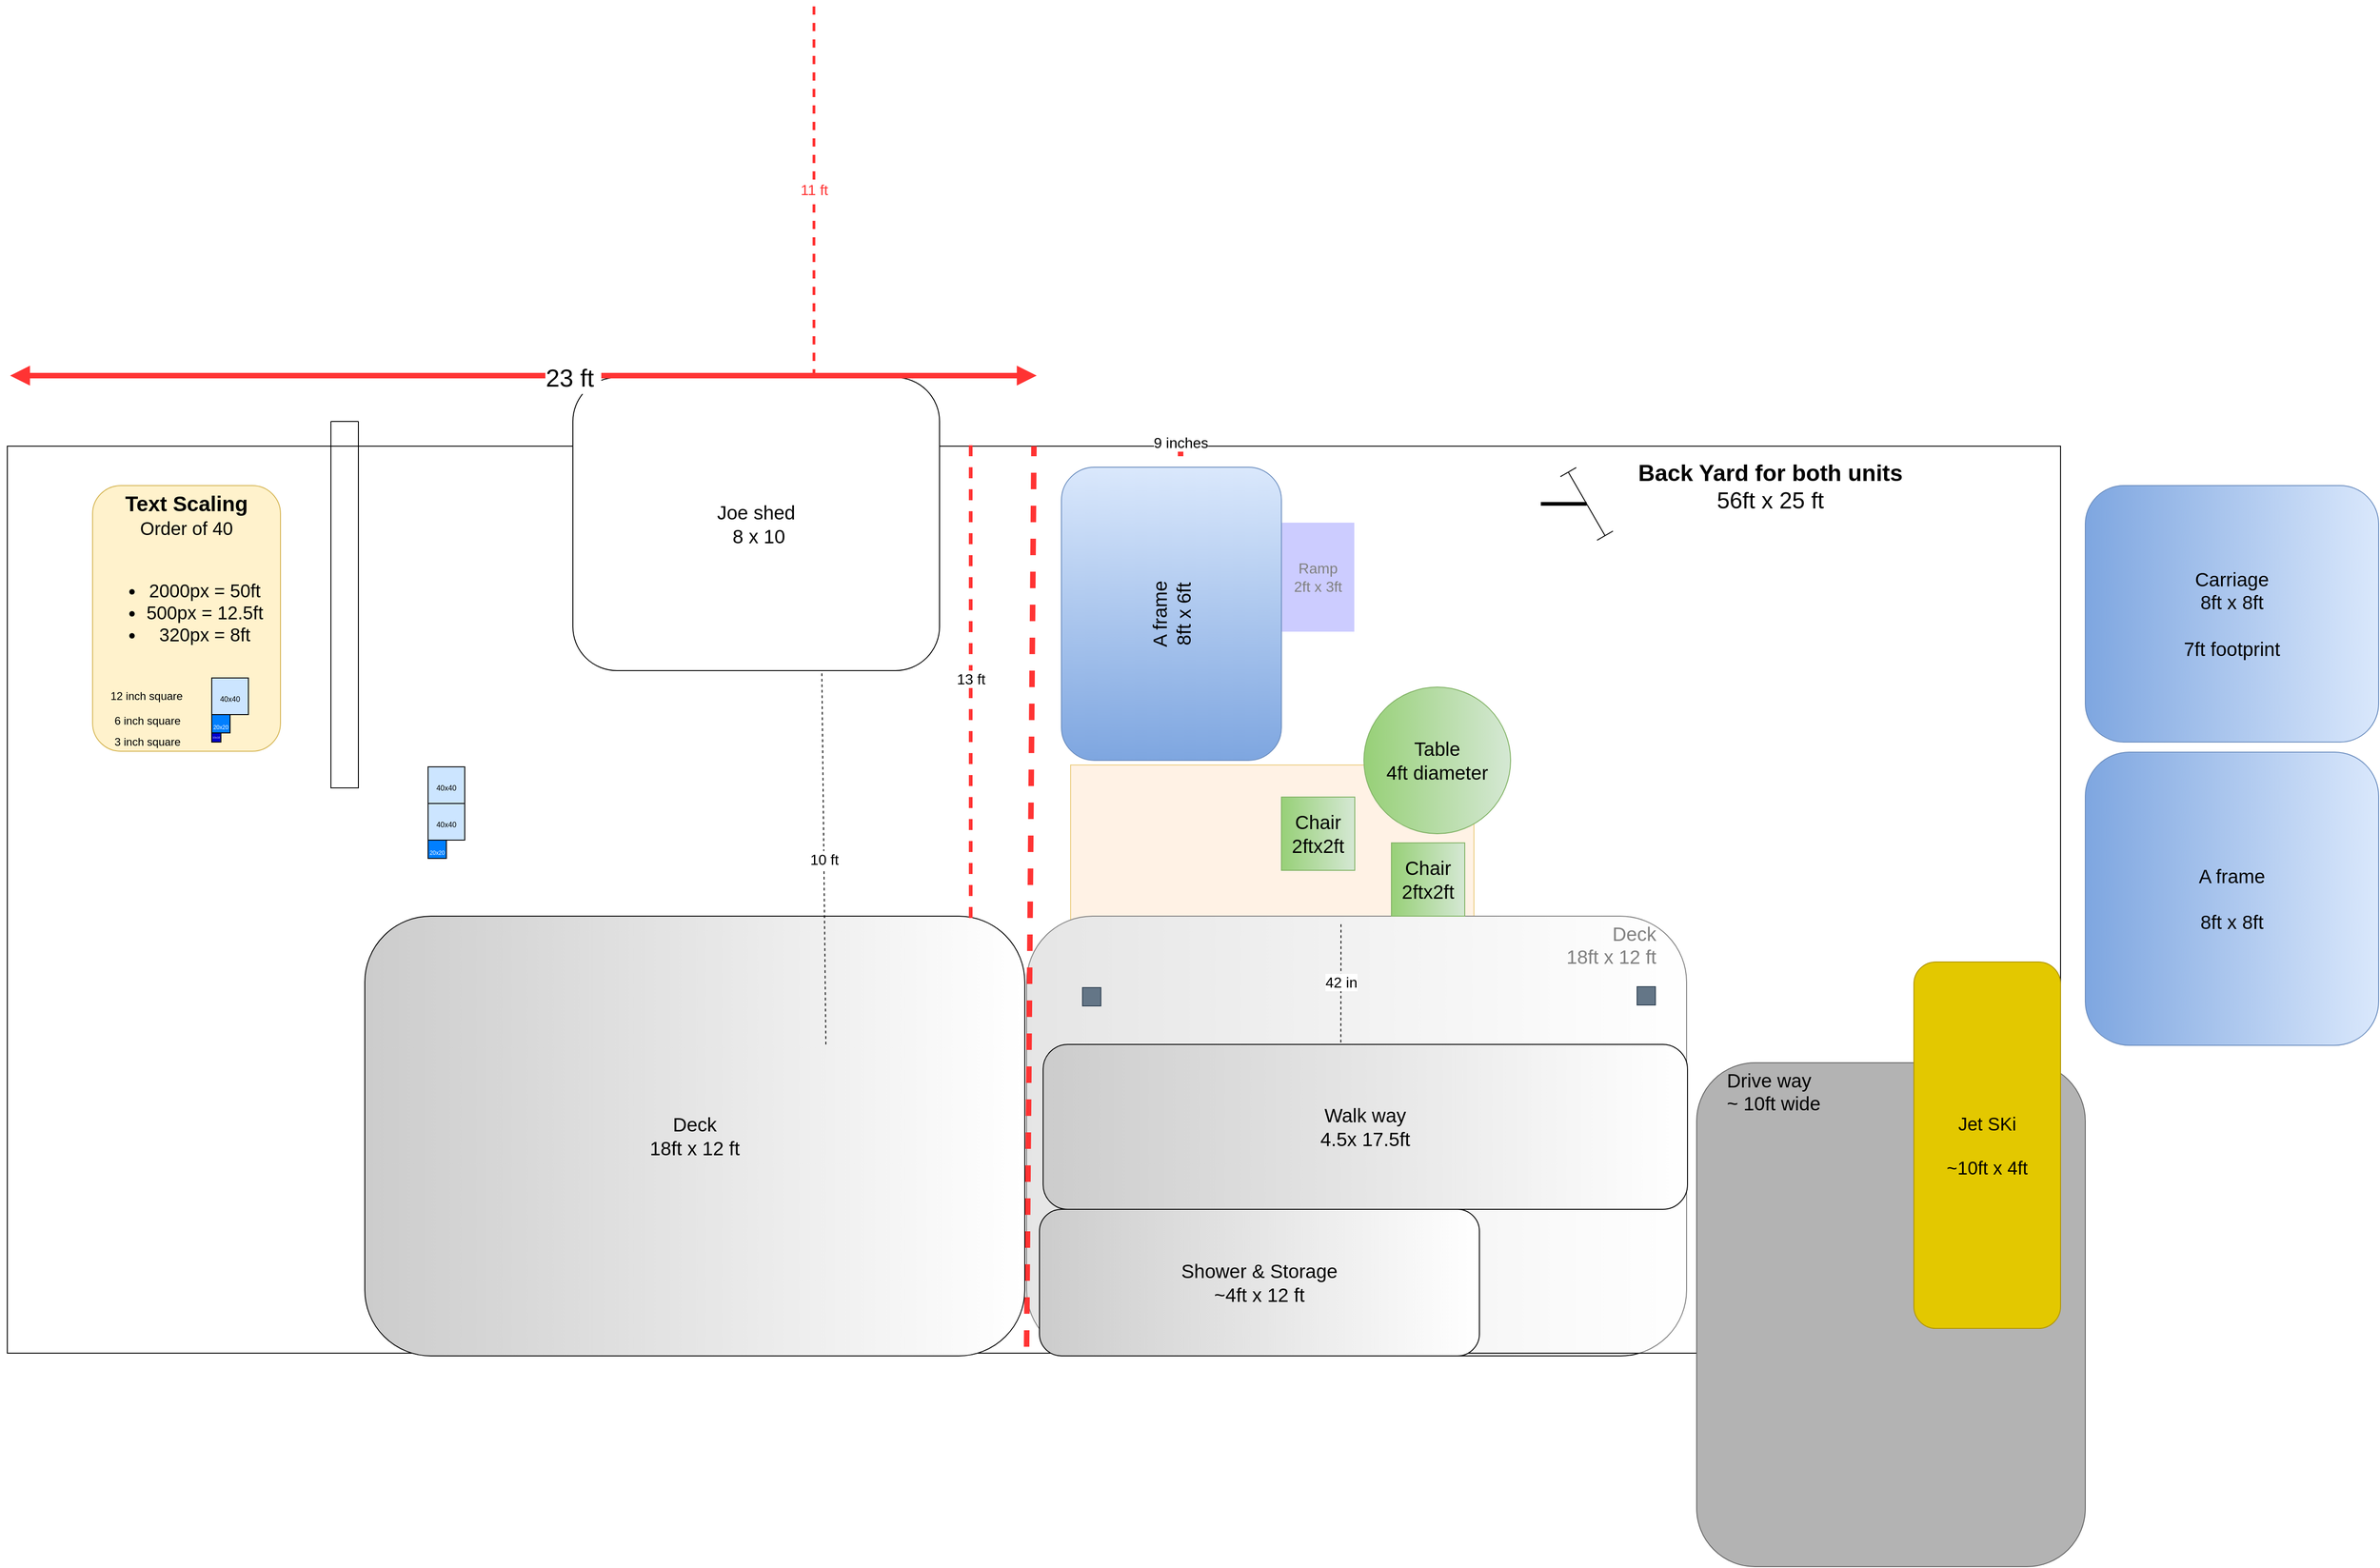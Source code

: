 <mxfile version="16.4.5" type="github" pages="2">
  <diagram name="YardView" id="38b20595-45e3-9b7f-d5ca-b57f44c5b66d">
    <mxGraphModel dx="3106" dy="1311" grid="1" gridSize="10" guides="1" tooltips="1" connect="1" arrows="1" fold="1" page="1" pageScale="1" pageWidth="1100" pageHeight="850" background="none" math="0" shadow="0">
      <root>
        <mxCell id="0" />
        <object label="Hardscape" id="Kb_KIcMxS6iBpeMSpJnd-8">
          <mxCell parent="0" />
        </object>
        <mxCell id="Kb_KIcMxS6iBpeMSpJnd-9" value="Pavers&lt;br&gt;11 x 6 ft" style="rounded=0;whiteSpace=wrap;html=1;fontSize=21;fillColor=#ffe6cc;gradientDirection=west;verticalAlign=bottom;strokeColor=#d79b00;" parent="Kb_KIcMxS6iBpeMSpJnd-8" vertex="1">
          <mxGeometry x="1077" y="1375" width="440" height="240" as="geometry" />
        </mxCell>
        <mxCell id="47l2vDxDsdCU6jmRX7GS-32" value="&lt;font color=&quot;#000000&quot;&gt;Ramp&lt;br&gt;2ft x 3ft&lt;/font&gt;" style="rounded=0;whiteSpace=wrap;html=1;fontSize=16;fontColor=#FF3333;fillColor=#9999FF;gradientColor=none;gradientDirection=west;strokeColor=#FFFFFF;" parent="Kb_KIcMxS6iBpeMSpJnd-8" vertex="1">
          <mxGeometry x="1307" y="1110" width="80" height="120" as="geometry" />
        </mxCell>
        <mxCell id="1" parent="0" />
        <mxCell id="47l2vDxDsdCU6jmRX7GS-13" value="Deck&lt;br&gt;18ft x 12 ft" style="rounded=1;whiteSpace=wrap;html=1;fontSize=21;gradientColor=#CCCCCC;gradientDirection=west;verticalAlign=top;align=right;spacingRight=31;" parent="1" vertex="1">
          <mxGeometry x="1029" y="1540" width="720" height="480" as="geometry" />
        </mxCell>
        <mxCell id="47l2vDxDsdCU6jmRX7GS-3" value="" style="rounded=0;whiteSpace=wrap;html=1;imageAspect=0;imageWidth=40;imageHeight=25;absoluteArcSize=0;resizable=1;resizeWidth=1;resizeHeight=1;fontSize=18;fillOpacity=50;" parent="1" vertex="1">
          <mxGeometry x="-83" y="1027" width="2240" height="990" as="geometry" />
        </mxCell>
        <mxCell id="47l2vDxDsdCU6jmRX7GS-4" value="&lt;b style=&quot;font-size: 23px&quot;&gt;Text Scaling&lt;br&gt;&lt;/b&gt;Order of 40&lt;br&gt;&lt;div&gt;&lt;span&gt;&lt;/span&gt;&lt;span&gt;&lt;br&gt;&lt;/span&gt;&lt;/div&gt;&lt;div&gt;&lt;ul&gt;&lt;li&gt;&lt;span&gt;2000px = 50ft&lt;/span&gt;&lt;/li&gt;&lt;li&gt;500px = 12.5ft&lt;/li&gt;&lt;li&gt;320px = 8ft&lt;/li&gt;&lt;/ul&gt;&lt;/div&gt;" style="rounded=1;whiteSpace=wrap;html=1;fontSize=20;labelPosition=center;verticalLabelPosition=middle;align=center;verticalAlign=top;fillColor=#fff2cc;strokeColor=#d6b656;" parent="1" vertex="1">
          <mxGeometry x="10" y="1070" width="205" height="290" as="geometry" />
        </mxCell>
        <mxCell id="47l2vDxDsdCU6jmRX7GS-5" value="&lt;b style=&quot;font-size: 25px;&quot;&gt;Back Yard for both units&lt;/b&gt;&lt;br style=&quot;font-size: 25px;&quot;&gt;56ft x 25 ft" style="text;html=1;resizable=0;autosize=1;align=center;verticalAlign=middle;points=[];fillColor=none;strokeColor=none;rounded=0;fontSize=25;" parent="1" vertex="1">
          <mxGeometry x="1690" y="1035" width="300" height="70" as="geometry" />
        </mxCell>
        <mxCell id="47l2vDxDsdCU6jmRX7GS-7" value="Joe shed&lt;br&gt;&amp;nbsp;8 x 10" style="rounded=1;whiteSpace=wrap;html=1;fontSize=21;rotation=0;" parent="1" vertex="1">
          <mxGeometry x="534" y="952" width="400" height="320" as="geometry" />
        </mxCell>
        <mxCell id="47l2vDxDsdCU6jmRX7GS-10" value="" style="endArrow=none;dashed=1;html=1;rounded=0;fontSize=21;entryX=0.5;entryY=0;entryDx=0;entryDy=0;strokeWidth=6;strokeColor=#FF3333;" parent="1" target="47l2vDxDsdCU6jmRX7GS-3" edge="1">
          <mxGeometry width="50" height="50" relative="1" as="geometry">
            <mxPoint x="1029" y="2010" as="sourcePoint" />
            <mxPoint x="1094" y="1750" as="targetPoint" />
          </mxGeometry>
        </mxCell>
        <mxCell id="47l2vDxDsdCU6jmRX7GS-12" value="Drive way&lt;br&gt;~ 10ft wide" style="rounded=1;whiteSpace=wrap;html=1;fontSize=21;fillColor=#B3B3B3;gradientColor=none;strokeColor=#666666;verticalAlign=top;align=left;spacingLeft=31;" parent="1" vertex="1">
          <mxGeometry x="1760" y="1700" width="424" height="550" as="geometry" />
        </mxCell>
        <mxCell id="47l2vDxDsdCU6jmRX7GS-14" value="Deck&lt;br&gt;18ft x 12 ft" style="rounded=1;whiteSpace=wrap;html=1;fontSize=21;gradientColor=#CCCCCC;gradientDirection=west;" parent="1" vertex="1">
          <mxGeometry x="307" y="1540" width="720" height="480" as="geometry" />
        </mxCell>
        <mxCell id="47l2vDxDsdCU6jmRX7GS-15" value="Shower &amp;amp; Storage&lt;br&gt;~4ft x 12 ft" style="rounded=1;whiteSpace=wrap;html=1;fontSize=21;gradientColor=#CCCCCC;gradientDirection=west;" parent="1" vertex="1">
          <mxGeometry x="1043" y="1860" width="480" height="160" as="geometry" />
        </mxCell>
        <mxCell id="47l2vDxDsdCU6jmRX7GS-16" value="Walk way&lt;br&gt;4.5x 17.5ft" style="rounded=1;whiteSpace=wrap;html=1;fontSize=21;gradientColor=#CCCCCC;gradientDirection=west;" parent="1" vertex="1">
          <mxGeometry x="1047" y="1680" width="703" height="180" as="geometry" />
        </mxCell>
        <mxCell id="47l2vDxDsdCU6jmRX7GS-22" value="13 ft" style="endArrow=none;dashed=1;html=1;rounded=0;fontSize=16;strokeWidth=4;strokeColor=#FF3333;fontColor=#000000;" parent="1" edge="1">
          <mxGeometry width="50" height="50" relative="1" as="geometry">
            <mxPoint x="968" y="1542" as="sourcePoint" />
            <mxPoint x="968" y="1020" as="targetPoint" />
          </mxGeometry>
        </mxCell>
        <mxCell id="47l2vDxDsdCU6jmRX7GS-25" value="11 ft" style="endArrow=none;dashed=1;html=1;rounded=0;fontSize=16;strokeWidth=3;strokeColor=#FF3333;fontColor=#FF3333;" parent="1" edge="1">
          <mxGeometry width="50" height="50" relative="1" as="geometry">
            <mxPoint x="797" y="952" as="sourcePoint" />
            <mxPoint x="797" y="542" as="targetPoint" />
          </mxGeometry>
        </mxCell>
        <mxCell id="47l2vDxDsdCU6jmRX7GS-35" value="" style="endArrow=block;html=1;rounded=0;fontSize=20;fontColor=#000000;strokeColor=#FF3333;strokeWidth=6;startArrow=block;startFill=1;endFill=1;" parent="1" edge="1">
          <mxGeometry width="50" height="50" relative="1" as="geometry">
            <mxPoint x="-80" y="950" as="sourcePoint" />
            <mxPoint x="1040" y="950" as="targetPoint" />
          </mxGeometry>
        </mxCell>
        <mxCell id="47l2vDxDsdCU6jmRX7GS-37" value="23 ft&amp;nbsp;" style="edgeLabel;html=1;align=center;verticalAlign=middle;resizable=0;points=[];fontSize=27;fontColor=#000000;" parent="47l2vDxDsdCU6jmRX7GS-35" vertex="1" connectable="0">
          <mxGeometry x="0.096" y="-3" relative="1" as="geometry">
            <mxPoint as="offset" />
          </mxGeometry>
        </mxCell>
        <mxCell id="Kb_KIcMxS6iBpeMSpJnd-3" value="" style="shape=crossbar;whiteSpace=wrap;html=1;rounded=1;direction=south;rotation=-30;" parent="1" vertex="1">
          <mxGeometry x="1630" y="1050" width="20" height="80" as="geometry" />
        </mxCell>
        <mxCell id="Kb_KIcMxS6iBpeMSpJnd-4" value="" style="line;strokeWidth=4;html=1;perimeter=backbonePerimeter;points=[];outlineConnect=0;" parent="1" vertex="1">
          <mxGeometry x="1590" y="1085" width="50" height="10" as="geometry" />
        </mxCell>
        <mxCell id="y1CJ5gdZyspSBFKl1w2t-1" value="42 in" style="endArrow=none;dashed=1;html=1;rounded=0;exitX=0.462;exitY=-0.012;exitDx=0;exitDy=0;exitPerimeter=0;fontSize=16;" edge="1" parent="1" source="47l2vDxDsdCU6jmRX7GS-16">
          <mxGeometry width="50" height="50" relative="1" as="geometry">
            <mxPoint x="1322" y="1596" as="sourcePoint" />
            <mxPoint x="1372" y="1546" as="targetPoint" />
          </mxGeometry>
        </mxCell>
        <mxCell id="y1CJ5gdZyspSBFKl1w2t-2" value="" style="whiteSpace=wrap;html=1;aspect=fixed;fontSize=16;fillColor=#647687;fontColor=#ffffff;strokeColor=#314354;" vertex="1" parent="1">
          <mxGeometry x="1090" y="1618" width="20" height="20" as="geometry" />
        </mxCell>
        <mxCell id="y1CJ5gdZyspSBFKl1w2t-3" value="&lt;font style=&quot;font-size: 8px&quot;&gt;40x40&lt;/font&gt;" style="whiteSpace=wrap;html=1;aspect=fixed;fontSize=16;fillColor=#CCE5FF;" vertex="1" parent="1">
          <mxGeometry x="140" y="1280" width="40" height="40" as="geometry" />
        </mxCell>
        <mxCell id="y1CJ5gdZyspSBFKl1w2t-4" value="&lt;font style=&quot;font-size: 6px&quot;&gt;20x20&lt;/font&gt;" style="whiteSpace=wrap;html=1;aspect=fixed;fontSize=16;fillColor=#007FFF;fontColor=#FFFFFF;" vertex="1" parent="1">
          <mxGeometry x="140" y="1320" width="20" height="20" as="geometry" />
        </mxCell>
        <mxCell id="y1CJ5gdZyspSBFKl1w2t-5" value="&lt;div style=&quot;font-size: 3px&quot; align=&quot;justify&quot;&gt;&lt;font style=&quot;font-size: 3px&quot;&gt;10x10&lt;/font&gt;&lt;/div&gt;" style="whiteSpace=wrap;html=1;aspect=fixed;fontSize=16;verticalAlign=bottom;fillColor=#0000CC;fontColor=#FFFFFF;" vertex="1" parent="1">
          <mxGeometry x="140" y="1340" width="10" height="10" as="geometry" />
        </mxCell>
        <UserObject label="12 inch square" placeholders="1" name="Variable" id="y1CJ5gdZyspSBFKl1w2t-6">
          <mxCell style="text;html=1;strokeColor=none;fillColor=none;align=center;verticalAlign=middle;whiteSpace=wrap;overflow=hidden;fontSize=12;" vertex="1" parent="1">
            <mxGeometry x="24" y="1290" width="90" height="20" as="geometry" />
          </mxCell>
        </UserObject>
        <UserObject label="3 inch square" placeholders="1" name="Variable" id="y1CJ5gdZyspSBFKl1w2t-7">
          <mxCell style="text;html=1;strokeColor=none;fillColor=none;align=center;verticalAlign=middle;whiteSpace=wrap;overflow=hidden;fontSize=12;" vertex="1" parent="1">
            <mxGeometry x="30" y="1340" width="80" height="20" as="geometry" />
          </mxCell>
        </UserObject>
        <UserObject label="6 inch square" placeholders="1" name="Variable" id="y1CJ5gdZyspSBFKl1w2t-8">
          <mxCell style="text;html=1;strokeColor=none;fillColor=none;align=center;verticalAlign=middle;whiteSpace=wrap;overflow=hidden;fontSize=12;" vertex="1" parent="1">
            <mxGeometry x="30" y="1317" width="80" height="20" as="geometry" />
          </mxCell>
        </UserObject>
        <mxCell id="y1CJ5gdZyspSBFKl1w2t-10" value="&lt;font style=&quot;font-size: 8px&quot;&gt;40x40&lt;/font&gt;" style="whiteSpace=wrap;html=1;aspect=fixed;fontSize=16;fillColor=#CCE5FF;" vertex="1" parent="1">
          <mxGeometry x="376" y="1417" width="40" height="40" as="geometry" />
        </mxCell>
        <mxCell id="y1CJ5gdZyspSBFKl1w2t-11" value="&lt;font style=&quot;font-size: 6px&quot;&gt;20x20&lt;/font&gt;" style="whiteSpace=wrap;html=1;aspect=fixed;fontSize=16;fillColor=#007FFF;fontColor=#FFFFFF;" vertex="1" parent="1">
          <mxGeometry x="376" y="1457" width="20" height="20" as="geometry" />
        </mxCell>
        <mxCell id="y1CJ5gdZyspSBFKl1w2t-15" value="" style="whiteSpace=wrap;html=1;aspect=fixed;fontSize=16;fillColor=#647687;fontColor=#ffffff;strokeColor=#314354;" vertex="1" parent="1">
          <mxGeometry x="1695" y="1617" width="20" height="20" as="geometry" />
        </mxCell>
        <mxCell id="y1CJ5gdZyspSBFKl1w2t-18" value="&lt;font style=&quot;font-size: 8px&quot;&gt;40x40&lt;/font&gt;" style="whiteSpace=wrap;html=1;aspect=fixed;fontSize=16;fillColor=#CCE5FF;" vertex="1" parent="1">
          <mxGeometry x="376" y="1377" width="40" height="40" as="geometry" />
        </mxCell>
        <mxCell id="y1CJ5gdZyspSBFKl1w2t-20" value="10 ft" style="endArrow=none;dashed=1;html=1;rounded=0;fontSize=16;fontColor=#000000;entryX=0.679;entryY=1.008;entryDx=0;entryDy=0;entryPerimeter=0;" edge="1" parent="1" target="47l2vDxDsdCU6jmRX7GS-7">
          <mxGeometry width="50" height="50" relative="1" as="geometry">
            <mxPoint x="810" y="1680" as="sourcePoint" />
            <mxPoint x="810" y="1390" as="targetPoint" />
          </mxGeometry>
        </mxCell>
        <mxCell id="y1CJ5gdZyspSBFKl1w2t-22" value="" style="swimlane;startSize=0;fontSize=16;fontColor=#000000;fillColor=#CCE5FF;" vertex="1" parent="1">
          <mxGeometry x="270" y="1000" width="30" height="400" as="geometry" />
        </mxCell>
        <object label="Gear to Store" id="Kb_KIcMxS6iBpeMSpJnd-6">
          <mxCell parent="0" />
        </object>
        <mxCell id="47l2vDxDsdCU6jmRX7GS-38" value="Jet SKi&lt;br&gt;&lt;br&gt;~10ft x 4ft" style="rounded=1;whiteSpace=wrap;html=1;fontSize=20;fontColor=#000000;strokeColor=#B09500;fillColor=#e3c800;gradientDirection=west;rotation=0;" parent="Kb_KIcMxS6iBpeMSpJnd-6" vertex="1">
          <mxGeometry x="1997" y="1590" width="160" height="400" as="geometry" />
        </mxCell>
        <object label="Furniture " id="Kb_KIcMxS6iBpeMSpJnd-5">
          <mxCell parent="0" />
        </object>
        <mxCell id="47l2vDxDsdCU6jmRX7GS-28" value="Chair&lt;br&gt;2ftx2ft" style="whiteSpace=wrap;html=1;aspect=fixed;fontSize=21;fillColor=#d5e8d4;gradientColor=#97d077;gradientDirection=west;strokeColor=#82b366;" parent="Kb_KIcMxS6iBpeMSpJnd-5" vertex="1">
          <mxGeometry x="1307" y="1410" width="80" height="80" as="geometry" />
        </mxCell>
        <mxCell id="47l2vDxDsdCU6jmRX7GS-27" value="&lt;span&gt;Chair&lt;/span&gt;&lt;br&gt;&lt;span&gt;2ftx2ft&lt;/span&gt;" style="whiteSpace=wrap;html=1;aspect=fixed;fontSize=21;fillColor=#d5e8d4;gradientColor=#97d077;gradientDirection=west;strokeColor=#82b366;" parent="Kb_KIcMxS6iBpeMSpJnd-5" vertex="1">
          <mxGeometry x="1427" y="1460" width="80" height="80" as="geometry" />
        </mxCell>
        <mxCell id="47l2vDxDsdCU6jmRX7GS-26" value="Table&lt;br&gt;4ft diameter" style="ellipse;whiteSpace=wrap;html=1;aspect=fixed;fontSize=21;fillColor=#d5e8d4;gradientColor=#97d077;gradientDirection=west;strokeColor=#82b366;" parent="Kb_KIcMxS6iBpeMSpJnd-5" vertex="1">
          <mxGeometry x="1397" y="1290" width="160" height="160" as="geometry" />
        </mxCell>
        <object label="Shed" id="Kb_KIcMxS6iBpeMSpJnd-7">
          <mxCell parent="0" />
        </object>
        <mxCell id="47l2vDxDsdCU6jmRX7GS-17" value="A frame&lt;br&gt;&amp;nbsp;&lt;br&gt;8ft x 8ft" style="rounded=1;whiteSpace=wrap;html=1;fontSize=21;gradientColor=#7ea6e0;gradientDirection=west;fillColor=#dae8fc;strokeColor=#6c8ebf;" parent="Kb_KIcMxS6iBpeMSpJnd-7" vertex="1">
          <mxGeometry x="2184" y="1361" width="320" height="320" as="geometry" />
        </mxCell>
        <mxCell id="47l2vDxDsdCU6jmRX7GS-18" value="Carriage&lt;br&gt;8ft x 8ft&lt;br&gt;&lt;br&gt;7ft footprint" style="rounded=1;whiteSpace=wrap;html=1;fontSize=21;gradientColor=#7ea6e0;gradientDirection=west;rotation=0;textDirection=ltr;fillColor=#dae8fc;strokeColor=#6c8ebf;" parent="Kb_KIcMxS6iBpeMSpJnd-7" vertex="1">
          <mxGeometry x="2184" y="1070" width="320" height="280" as="geometry" />
        </mxCell>
        <mxCell id="47l2vDxDsdCU6jmRX7GS-19" value="A frame&lt;br&gt;8ft x 6ft&lt;br&gt;" style="rounded=1;whiteSpace=wrap;html=1;fontSize=21;gradientColor=#7ea6e0;gradientDirection=west;rotation=-90;textDirection=ltr;fillColor=#dae8fc;strokeColor=#6c8ebf;" parent="Kb_KIcMxS6iBpeMSpJnd-7" vertex="1">
          <mxGeometry x="1027" y="1090" width="320" height="240" as="geometry" />
        </mxCell>
        <mxCell id="47l2vDxDsdCU6jmRX7GS-31" value="9 inches" style="endArrow=none;dashed=1;html=1;rounded=0;fontSize=16;strokeWidth=6;strokeColor=#FF3333;fontColor=#000000;" parent="Kb_KIcMxS6iBpeMSpJnd-7" edge="1">
          <mxGeometry width="50" height="50" relative="1" as="geometry">
            <mxPoint x="1197" y="1038" as="sourcePoint" />
            <mxPoint x="1197" y="1008.0" as="targetPoint" />
          </mxGeometry>
        </mxCell>
        <object label="Expansion area" id="Kb_KIcMxS6iBpeMSpJnd-12">
          <mxCell parent="0" visible="0" />
        </object>
        <mxCell id="Kb_KIcMxS6iBpeMSpJnd-11" value="" style="rounded=1;whiteSpace=wrap;html=1;fontColor=#000000;fontSize=21;labelPosition=right;verticalLabelPosition=top;align=left;verticalAlign=bottom;spacingRight=15;" parent="Kb_KIcMxS6iBpeMSpJnd-12" vertex="1">
          <mxGeometry x="1430" y="1050" width="670" height="470" as="geometry" />
        </mxCell>
        <mxCell id="Kb_KIcMxS6iBpeMSpJnd-13" value="&lt;div&gt;Hot Tub&lt;/div&gt;&lt;div&gt;large 7+ people&lt;/div&gt;&lt;div&gt;7 x 8 ft&lt;br&gt;&lt;/div&gt;" style="rounded=1;whiteSpace=wrap;html=1;fontSize=21;fontColor=#000000;" parent="Kb_KIcMxS6iBpeMSpJnd-12" vertex="1">
          <mxGeometry x="1540" y="1220" width="320" height="280" as="geometry" />
        </mxCell>
        <mxCell id="Kb_KIcMxS6iBpeMSpJnd-15" value="&lt;div&gt;Open&amp;nbsp; Space&lt;/div&gt;&lt;div&gt;16 x 11 ft&lt;br&gt;&lt;/div&gt;" style="text;html=1;strokeColor=none;fillColor=none;align=center;verticalAlign=middle;whiteSpace=wrap;rounded=0;fontSize=21;fontColor=#000000;" parent="Kb_KIcMxS6iBpeMSpJnd-12" vertex="1">
          <mxGeometry x="1910" y="1100" width="110" height="60" as="geometry" />
        </mxCell>
      </root>
    </mxGraphModel>
  </diagram>
  <diagram id="k0sqb4WRPH1-ZAm63MsO" name="ShedExterior">
    <mxGraphModel dx="1170" dy="765" grid="1" gridSize="10" guides="1" tooltips="1" connect="1" arrows="1" fold="1" page="1" pageScale="1" pageWidth="850" pageHeight="1100" math="0" shadow="0">
      <root>
        <mxCell id="Ht648lXnjJ2hXoJVCMQE-0" />
        <mxCell id="Ht648lXnjJ2hXoJVCMQE-1" parent="Ht648lXnjJ2hXoJVCMQE-0" />
        <mxCell id="Ht648lXnjJ2hXoJVCMQE-6" value="" style="rounded=0;whiteSpace=wrap;html=1;" parent="Ht648lXnjJ2hXoJVCMQE-1" vertex="1">
          <mxGeometry x="80" y="280" width="640" height="500" as="geometry" />
        </mxCell>
        <UserObject label="&lt;div&gt;Scale1 box = 6 in&lt;/div&gt;" placeholders="1" name="Variable" id="Ht648lXnjJ2hXoJVCMQE-7">
          <mxCell style="text;html=1;strokeColor=none;fillColor=none;align=center;verticalAlign=middle;whiteSpace=wrap;overflow=hidden;" parent="Ht648lXnjJ2hXoJVCMQE-1" vertex="1">
            <mxGeometry x="40" y="200" width="120" height="30" as="geometry" />
          </mxCell>
        </UserObject>
        <UserObject label="8ft wide (16 box)" placeholders="1" name="Variable" id="Ht648lXnjJ2hXoJVCMQE-8">
          <mxCell style="text;html=1;strokeColor=none;fillColor=none;align=center;verticalAlign=middle;whiteSpace=wrap;overflow=hidden;" parent="Ht648lXnjJ2hXoJVCMQE-1" vertex="1">
            <mxGeometry x="80" y="280" width="120" height="30" as="geometry" />
          </mxCell>
        </UserObject>
        <UserObject label="&lt;div&gt;6&#39; 4.5&quot;t tall (~12.5box)&lt;/div&gt;" placeholders="1" name="Variable" id="Ht648lXnjJ2hXoJVCMQE-9">
          <mxCell style="text;html=1;strokeColor=none;fillColor=none;align=center;verticalAlign=middle;whiteSpace=wrap;overflow=hidden;rotation=-90;" parent="Ht648lXnjJ2hXoJVCMQE-1" vertex="1">
            <mxGeometry x="-10" y="480" width="220" height="30" as="geometry" />
          </mxCell>
        </UserObject>
        <mxCell id="a3_ouO76meYeR0MZdHvV-16" value="0.5" style="endArrow=none;html=1;rounded=0;strokeColor=#999999;fontColor=#4D4D4D;" parent="Ht648lXnjJ2hXoJVCMQE-1" edge="1">
          <mxGeometry width="50" height="50" relative="1" as="geometry">
            <mxPoint x="80" y="260" as="sourcePoint" />
            <mxPoint x="120" y="260" as="targetPoint" />
          </mxGeometry>
        </mxCell>
        <mxCell id="a3_ouO76meYeR0MZdHvV-18" value="1.0" style="endArrow=none;html=1;rounded=0;strokeColor=#999999;fontColor=#4D4D4D;" parent="Ht648lXnjJ2hXoJVCMQE-1" edge="1">
          <mxGeometry width="50" height="50" relative="1" as="geometry">
            <mxPoint x="121" y="260" as="sourcePoint" />
            <mxPoint x="161" y="260" as="targetPoint" />
          </mxGeometry>
        </mxCell>
        <mxCell id="a3_ouO76meYeR0MZdHvV-19" value="1.5" style="endArrow=none;html=1;rounded=0;strokeColor=#999999;fontColor=#4D4D4D;" parent="Ht648lXnjJ2hXoJVCMQE-1" edge="1">
          <mxGeometry width="50" height="50" relative="1" as="geometry">
            <mxPoint x="160" y="260" as="sourcePoint" />
            <mxPoint x="200" y="260" as="targetPoint" />
          </mxGeometry>
        </mxCell>
        <mxCell id="a3_ouO76meYeR0MZdHvV-20" value="2.0" style="endArrow=none;html=1;rounded=0;strokeColor=#999999;fontColor=#4D4D4D;" parent="Ht648lXnjJ2hXoJVCMQE-1" edge="1">
          <mxGeometry width="50" height="50" relative="1" as="geometry">
            <mxPoint x="201.0" y="260" as="sourcePoint" />
            <mxPoint x="241.0" y="260" as="targetPoint" />
          </mxGeometry>
        </mxCell>
        <mxCell id="a3_ouO76meYeR0MZdHvV-21" value="2.5" style="endArrow=none;html=1;rounded=0;strokeColor=#999999;fontColor=#4D4D4D;" parent="Ht648lXnjJ2hXoJVCMQE-1" edge="1">
          <mxGeometry width="50" height="50" relative="1" as="geometry">
            <mxPoint x="241" y="260" as="sourcePoint" />
            <mxPoint x="281" y="260" as="targetPoint" />
          </mxGeometry>
        </mxCell>
        <mxCell id="a3_ouO76meYeR0MZdHvV-22" value="3.0" style="endArrow=none;html=1;rounded=0;strokeColor=#999999;fontColor=#4D4D4D;" parent="Ht648lXnjJ2hXoJVCMQE-1" edge="1">
          <mxGeometry width="50" height="50" relative="1" as="geometry">
            <mxPoint x="282.0" y="260" as="sourcePoint" />
            <mxPoint x="322.0" y="260" as="targetPoint" />
          </mxGeometry>
        </mxCell>
        <mxCell id="a3_ouO76meYeR0MZdHvV-23" value="3.5" style="endArrow=none;html=1;rounded=0;strokeColor=#999999;fontColor=#4D4D4D;" parent="Ht648lXnjJ2hXoJVCMQE-1" edge="1">
          <mxGeometry width="50" height="50" relative="1" as="geometry">
            <mxPoint x="321" y="260" as="sourcePoint" />
            <mxPoint x="361" y="260" as="targetPoint" />
          </mxGeometry>
        </mxCell>
        <mxCell id="a3_ouO76meYeR0MZdHvV-24" value="4.0" style="endArrow=none;html=1;rounded=0;strokeColor=#999999;fontColor=#4D4D4D;" parent="Ht648lXnjJ2hXoJVCMQE-1" edge="1">
          <mxGeometry width="50" height="50" relative="1" as="geometry">
            <mxPoint x="362.0" y="260" as="sourcePoint" />
            <mxPoint x="402.0" y="260" as="targetPoint" />
          </mxGeometry>
        </mxCell>
        <mxCell id="a3_ouO76meYeR0MZdHvV-25" value="4.0" style="endArrow=none;html=1;rounded=0;strokeColor=#999999;fontColor=#4D4D4D;" parent="Ht648lXnjJ2hXoJVCMQE-1" edge="1">
          <mxGeometry width="50" height="50" relative="1" as="geometry">
            <mxPoint x="402" y="260" as="sourcePoint" />
            <mxPoint x="442" y="260" as="targetPoint" />
          </mxGeometry>
        </mxCell>
        <mxCell id="a3_ouO76meYeR0MZdHvV-26" value="3.5" style="endArrow=none;html=1;rounded=0;strokeColor=#999999;fontColor=#4D4D4D;" parent="Ht648lXnjJ2hXoJVCMQE-1" edge="1">
          <mxGeometry width="50" height="50" relative="1" as="geometry">
            <mxPoint x="443.0" y="260" as="sourcePoint" />
            <mxPoint x="483.0" y="260" as="targetPoint" />
          </mxGeometry>
        </mxCell>
        <mxCell id="a3_ouO76meYeR0MZdHvV-27" value="3.0" style="endArrow=none;html=1;rounded=0;strokeColor=#999999;fontColor=#4D4D4D;" parent="Ht648lXnjJ2hXoJVCMQE-1" edge="1">
          <mxGeometry width="50" height="50" relative="1" as="geometry">
            <mxPoint x="482" y="260" as="sourcePoint" />
            <mxPoint x="522" y="260" as="targetPoint" />
          </mxGeometry>
        </mxCell>
        <mxCell id="a3_ouO76meYeR0MZdHvV-28" value="2.5" style="endArrow=none;html=1;rounded=0;strokeColor=#999999;fontColor=#4D4D4D;" parent="Ht648lXnjJ2hXoJVCMQE-1" edge="1">
          <mxGeometry width="50" height="50" relative="1" as="geometry">
            <mxPoint x="523.0" y="260" as="sourcePoint" />
            <mxPoint x="563.0" y="260" as="targetPoint" />
          </mxGeometry>
        </mxCell>
        <mxCell id="a3_ouO76meYeR0MZdHvV-29" value="2.0" style="endArrow=none;html=1;rounded=0;strokeColor=#999999;fontColor=#4D4D4D;" parent="Ht648lXnjJ2hXoJVCMQE-1" edge="1">
          <mxGeometry width="50" height="50" relative="1" as="geometry">
            <mxPoint x="563.0" y="260" as="sourcePoint" />
            <mxPoint x="603.0" y="260" as="targetPoint" />
          </mxGeometry>
        </mxCell>
        <mxCell id="a3_ouO76meYeR0MZdHvV-30" value="1.5" style="endArrow=none;html=1;rounded=0;strokeColor=#999999;fontColor=#4D4D4D;" parent="Ht648lXnjJ2hXoJVCMQE-1" edge="1">
          <mxGeometry width="50" height="50" relative="1" as="geometry">
            <mxPoint x="604.0" y="260" as="sourcePoint" />
            <mxPoint x="644.0" y="260" as="targetPoint" />
          </mxGeometry>
        </mxCell>
        <mxCell id="a3_ouO76meYeR0MZdHvV-31" value="1.0" style="endArrow=none;html=1;rounded=0;strokeColor=#999999;fontColor=#4D4D4D;" parent="Ht648lXnjJ2hXoJVCMQE-1" edge="1">
          <mxGeometry width="50" height="50" relative="1" as="geometry">
            <mxPoint x="643.0" y="260" as="sourcePoint" />
            <mxPoint x="683.0" y="260" as="targetPoint" />
          </mxGeometry>
        </mxCell>
        <mxCell id="a3_ouO76meYeR0MZdHvV-32" value="0.5" style="endArrow=none;html=1;rounded=0;strokeColor=#999999;fontColor=#4D4D4D;" parent="Ht648lXnjJ2hXoJVCMQE-1" edge="1">
          <mxGeometry width="50" height="50" relative="1" as="geometry">
            <mxPoint x="684.0" y="260" as="sourcePoint" />
            <mxPoint x="724.0" y="260" as="targetPoint" />
          </mxGeometry>
        </mxCell>
        <mxCell id="a3_ouO76meYeR0MZdHvV-50" value="0.5" style="endArrow=none;html=1;rounded=0;fontColor=#4D4D4D;strokeColor=#999999;" parent="Ht648lXnjJ2hXoJVCMQE-1" edge="1">
          <mxGeometry width="50" height="50" relative="1" as="geometry">
            <mxPoint x="60" y="779" as="sourcePoint" />
            <mxPoint x="60" y="739" as="targetPoint" />
          </mxGeometry>
        </mxCell>
        <mxCell id="a3_ouO76meYeR0MZdHvV-51" value="1.0" style="endArrow=none;html=1;rounded=0;fontColor=#4D4D4D;strokeColor=#999999;" parent="Ht648lXnjJ2hXoJVCMQE-1" edge="1">
          <mxGeometry width="50" height="50" relative="1" as="geometry">
            <mxPoint x="60" y="738.0" as="sourcePoint" />
            <mxPoint x="60" y="698.0" as="targetPoint" />
          </mxGeometry>
        </mxCell>
        <mxCell id="a3_ouO76meYeR0MZdHvV-52" value="1.5" style="endArrow=none;html=1;rounded=0;fontColor=#4D4D4D;strokeColor=#999999;" parent="Ht648lXnjJ2hXoJVCMQE-1" edge="1">
          <mxGeometry width="50" height="50" relative="1" as="geometry">
            <mxPoint x="60" y="699.0" as="sourcePoint" />
            <mxPoint x="60" y="659.0" as="targetPoint" />
          </mxGeometry>
        </mxCell>
        <mxCell id="a3_ouO76meYeR0MZdHvV-53" value="2.0" style="endArrow=none;html=1;rounded=0;fontColor=#4D4D4D;strokeColor=#999999;" parent="Ht648lXnjJ2hXoJVCMQE-1" edge="1">
          <mxGeometry width="50" height="50" relative="1" as="geometry">
            <mxPoint x="60" y="658.0" as="sourcePoint" />
            <mxPoint x="60" y="618.0" as="targetPoint" />
          </mxGeometry>
        </mxCell>
        <mxCell id="a3_ouO76meYeR0MZdHvV-54" value="2.5" style="endArrow=none;html=1;rounded=0;fontColor=#4D4D4D;strokeColor=#999999;" parent="Ht648lXnjJ2hXoJVCMQE-1" edge="1">
          <mxGeometry width="50" height="50" relative="1" as="geometry">
            <mxPoint x="60" y="618.0" as="sourcePoint" />
            <mxPoint x="60" y="578.0" as="targetPoint" />
          </mxGeometry>
        </mxCell>
        <mxCell id="a3_ouO76meYeR0MZdHvV-55" value="3.0" style="endArrow=none;html=1;rounded=0;fontColor=#4D4D4D;strokeColor=#999999;" parent="Ht648lXnjJ2hXoJVCMQE-1" edge="1">
          <mxGeometry width="50" height="50" relative="1" as="geometry">
            <mxPoint x="60" y="577.0" as="sourcePoint" />
            <mxPoint x="60" y="537.0" as="targetPoint" />
          </mxGeometry>
        </mxCell>
        <mxCell id="a3_ouO76meYeR0MZdHvV-56" value="3.5" style="endArrow=none;html=1;rounded=0;fontColor=#4D4D4D;strokeColor=#999999;" parent="Ht648lXnjJ2hXoJVCMQE-1" edge="1">
          <mxGeometry width="50" height="50" relative="1" as="geometry">
            <mxPoint x="60" y="538.0" as="sourcePoint" />
            <mxPoint x="60" y="498.0" as="targetPoint" />
          </mxGeometry>
        </mxCell>
        <mxCell id="a3_ouO76meYeR0MZdHvV-57" value="4.0" style="endArrow=none;html=1;rounded=0;fontColor=#4D4D4D;strokeColor=#999999;" parent="Ht648lXnjJ2hXoJVCMQE-1" edge="1">
          <mxGeometry width="50" height="50" relative="1" as="geometry">
            <mxPoint x="60" y="497.0" as="sourcePoint" />
            <mxPoint x="60" y="457.0" as="targetPoint" />
          </mxGeometry>
        </mxCell>
        <mxCell id="a3_ouO76meYeR0MZdHvV-58" value="4.5" style="endArrow=none;html=1;rounded=0;fontColor=#4D4D4D;strokeColor=#999999;" parent="Ht648lXnjJ2hXoJVCMQE-1" edge="1">
          <mxGeometry width="50" height="50" relative="1" as="geometry">
            <mxPoint x="60" y="458.0" as="sourcePoint" />
            <mxPoint x="60" y="418.0" as="targetPoint" />
          </mxGeometry>
        </mxCell>
        <mxCell id="a3_ouO76meYeR0MZdHvV-59" value="5.0" style="endArrow=none;html=1;rounded=0;fontColor=#4D4D4D;strokeColor=#999999;" parent="Ht648lXnjJ2hXoJVCMQE-1" edge="1">
          <mxGeometry width="50" height="50" relative="1" as="geometry">
            <mxPoint x="60" y="417.0" as="sourcePoint" />
            <mxPoint x="60" y="377.0" as="targetPoint" />
          </mxGeometry>
        </mxCell>
        <mxCell id="a3_ouO76meYeR0MZdHvV-60" value="5.5" style="endArrow=none;html=1;rounded=0;fontColor=#4D4D4D;strokeColor=#999999;" parent="Ht648lXnjJ2hXoJVCMQE-1" edge="1">
          <mxGeometry width="50" height="50" relative="1" as="geometry">
            <mxPoint x="60" y="377.0" as="sourcePoint" />
            <mxPoint x="60" y="337.0" as="targetPoint" />
          </mxGeometry>
        </mxCell>
        <mxCell id="a3_ouO76meYeR0MZdHvV-61" value="6.0" style="endArrow=none;html=1;rounded=0;fontColor=#4D4D4D;strokeColor=#999999;" parent="Ht648lXnjJ2hXoJVCMQE-1" edge="1">
          <mxGeometry width="50" height="50" relative="1" as="geometry">
            <mxPoint x="60" y="336.0" as="sourcePoint" />
            <mxPoint x="60" y="296.0" as="targetPoint" />
          </mxGeometry>
        </mxCell>
        <mxCell id="a3_ouO76meYeR0MZdHvV-65" value="6&#39;4.5&quot;" style="endArrow=none;html=1;rounded=0;fontColor=#4D4D4D;strokeColor=#999999;" parent="Ht648lXnjJ2hXoJVCMQE-1" edge="1">
          <mxGeometry width="50" height="50" relative="1" as="geometry">
            <mxPoint x="60" y="296" as="sourcePoint" />
            <mxPoint x="60" y="280" as="targetPoint" />
          </mxGeometry>
        </mxCell>
        <object label="Front Doors" id="Ht648lXnjJ2hXoJVCMQE-18">
          <mxCell style="" parent="Ht648lXnjJ2hXoJVCMQE-0" />
        </object>
        <mxCell id="a3_ouO76meYeR0MZdHvV-0" value="" style="group" parent="Ht648lXnjJ2hXoJVCMQE-18" vertex="1" connectable="0">
          <mxGeometry x="1263" y="299" width="244.5" height="480" as="geometry" />
        </mxCell>
        <mxCell id="a3_ouO76meYeR0MZdHvV-1" value="" style="rounded=1;whiteSpace=wrap;html=1;rotation=90;" parent="a3_ouO76meYeR0MZdHvV-0" vertex="1">
          <mxGeometry x="-117.75" y="117.75" width="480" height="244.5" as="geometry" />
        </mxCell>
        <UserObject label="36&quot; wide (6 box)" placeholders="1" name="Variable" id="a3_ouO76meYeR0MZdHvV-2">
          <mxCell style="text;html=1;strokeColor=none;fillColor=none;align=center;verticalAlign=middle;whiteSpace=wrap;overflow=hidden;" parent="a3_ouO76meYeR0MZdHvV-0" vertex="1">
            <mxGeometry x="5" y="26" width="120" height="30" as="geometry" />
          </mxCell>
        </UserObject>
        <mxCell id="a3_ouO76meYeR0MZdHvV-3" value="" style="group" parent="Ht648lXnjJ2hXoJVCMQE-18" vertex="1" connectable="0">
          <mxGeometry x="1020" y="300" width="201" height="480" as="geometry" />
        </mxCell>
        <mxCell id="a3_ouO76meYeR0MZdHvV-4" value="" style="rounded=1;whiteSpace=wrap;html=1;rotation=90;" parent="a3_ouO76meYeR0MZdHvV-3" vertex="1">
          <mxGeometry x="-139.5" y="139.5" width="480" height="201" as="geometry" />
        </mxCell>
        <UserObject label="30&quot; wide (5 box)" placeholders="1" name="Variable" id="a3_ouO76meYeR0MZdHvV-5">
          <mxCell style="text;html=1;strokeColor=none;fillColor=none;align=center;verticalAlign=middle;whiteSpace=wrap;overflow=hidden;" parent="a3_ouO76meYeR0MZdHvV-3" vertex="1">
            <mxGeometry x="5" y="21" width="120" height="30" as="geometry" />
          </mxCell>
        </UserObject>
        <mxCell id="a3_ouO76meYeR0MZdHvV-6" value="" style="group" parent="Ht648lXnjJ2hXoJVCMQE-18" vertex="1" connectable="0">
          <mxGeometry x="300" y="300" width="180" height="480" as="geometry" />
        </mxCell>
        <mxCell id="a3_ouO76meYeR0MZdHvV-7" value="" style="rounded=1;whiteSpace=wrap;html=1;rotation=90;" parent="a3_ouO76meYeR0MZdHvV-6" vertex="1">
          <mxGeometry x="-150" y="150" width="480" height="180" as="geometry" />
        </mxCell>
        <UserObject label="27&quot; wide (~4.5 box)" placeholders="1" name="Variable" id="a3_ouO76meYeR0MZdHvV-8">
          <mxCell style="text;html=1;strokeColor=none;fillColor=none;align=center;verticalAlign=middle;whiteSpace=wrap;overflow=hidden;" parent="a3_ouO76meYeR0MZdHvV-6" vertex="1">
            <mxGeometry x="5" y="11" width="120" height="30" as="geometry" />
          </mxCell>
        </UserObject>
        <object label="Front Window" id="a3_ouO76meYeR0MZdHvV-10">
          <mxCell parent="Ht648lXnjJ2hXoJVCMQE-0" />
        </object>
        <mxCell id="a3_ouO76meYeR0MZdHvV-11" value="18&quot; x 22&quot;" style="rounded=1;whiteSpace=wrap;html=1;rotation=0;" parent="a3_ouO76meYeR0MZdHvV-10" vertex="1">
          <mxGeometry x="130" y="800" width="120" height="145" as="geometry" />
        </mxCell>
        <mxCell id="a3_ouO76meYeR0MZdHvV-12" value="24&quot; x 27&quot;" style="rounded=1;whiteSpace=wrap;html=1;rotation=0;" parent="a3_ouO76meYeR0MZdHvV-10" vertex="1">
          <mxGeometry x="510" y="350" width="160" height="185" as="geometry" />
        </mxCell>
        <mxCell id="a3_ouO76meYeR0MZdHvV-13" value="18&quot; x 36&quot;" style="rounded=1;whiteSpace=wrap;html=1;rotation=0;" parent="a3_ouO76meYeR0MZdHvV-10" vertex="1">
          <mxGeometry x="427" y="800" width="120" height="245" as="geometry" />
        </mxCell>
        <mxCell id="a3_ouO76meYeR0MZdHvV-14" value="24 x 36" style="rounded=1;whiteSpace=wrap;html=1;rotation=0;" parent="a3_ouO76meYeR0MZdHvV-10" vertex="1">
          <mxGeometry x="570" y="800" width="160" height="245" as="geometry" />
        </mxCell>
        <mxCell id="a3_ouO76meYeR0MZdHvV-15" value="30 x 36" style="rounded=1;whiteSpace=wrap;html=1;rotation=0;" parent="a3_ouO76meYeR0MZdHvV-10" vertex="1">
          <mxGeometry x="750" y="800" width="200" height="245" as="geometry" />
        </mxCell>
        <object label="Inside shelving" id="a3_ouO76meYeR0MZdHvV-66">
          <mxCell parent="Ht648lXnjJ2hXoJVCMQE-0" visible="0" />
        </object>
        <mxCell id="a3_ouO76meYeR0MZdHvV-67" value="" style="shape=crossbar;whiteSpace=wrap;html=1;rounded=1;direction=south;fontColor=#4D4D4D;" parent="a3_ouO76meYeR0MZdHvV-66" vertex="1">
          <mxGeometry x="220" y="520" width="20" height="260" as="geometry" />
        </mxCell>
        <mxCell id="a3_ouO76meYeR0MZdHvV-69" value="&lt;font style=&quot;font-size: 18px&quot;&gt;&lt;b&gt;24 x 24&#39;&lt;/b&gt;&lt;/font&gt;" style="rounded=1;whiteSpace=wrap;html=1;strokeWidth=2;fillWeight=4;hachureGap=8;hachureAngle=45;fillColor=#1ba1e2;sketch=1;fontColor=#4D4D4D;" parent="a3_ouO76meYeR0MZdHvV-66" vertex="1">
          <mxGeometry x="110" y="350" width="160" height="140" as="geometry" />
        </mxCell>
      </root>
    </mxGraphModel>
  </diagram>
</mxfile>
